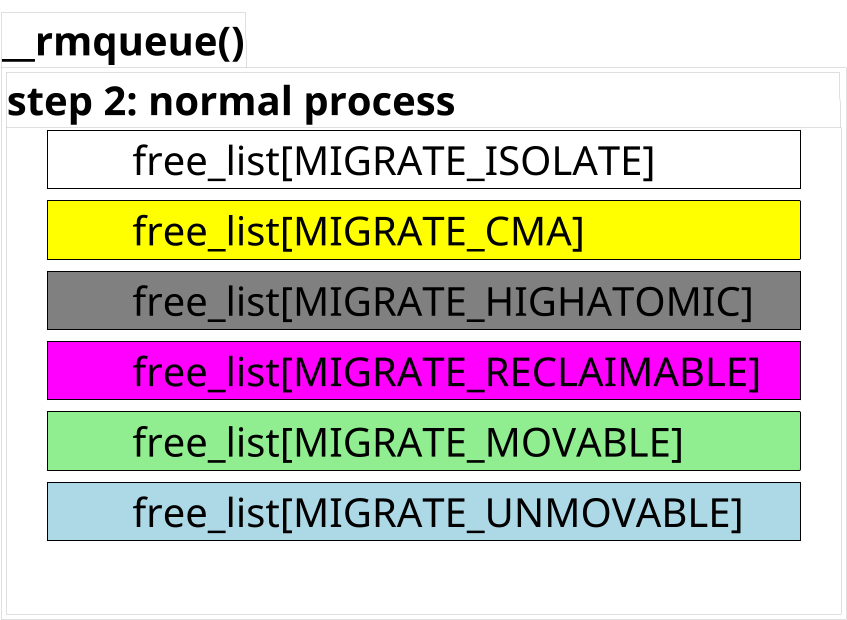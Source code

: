 @startuml
!$font_size = 200
!$border_thick = 5

scale 1/5
skinparam ComponentStyle rectangle
skinparam Component {
    FontSize $font_size
    BorderThickness $border_thick
    BorderColor black
}
skinparam Rectangle {
    FontSize $font_size
    BorderThickness 0
    BackgroundColor transparent
}

skinparam Package {
    FontSize $font_size
    BorderThickness 0
    BackgroundColor transparent
}

package "__rmqueue()" as pack1 {
    package "step 2: normal process\t\t\t\t\t" as step2 {
        component "\tfree_list[MIGRATE_ISOLATE]\t\t" as fl1 #White
        component "\tfree_list[MIGRATE_CMA]\t\t\t" as fl2 #Yellow
        component "\tfree_list[MIGRATE_HIGHATOMIC]\t" as fl3 #Grey
        component "\tfree_list[MIGRATE_RECLAIMABLE]\t" as fl4 #Magenta
        component "\tfree_list[MIGRATE_MOVABLE]\t\t" as fl5 #LightGreen
        component "\tfree_list[MIGRATE_UNMOVABLE]\t" as fl6 #LightBlue
        [tag1] $tag1

        fl1-down[hidden]-fl2
        fl2-down[hidden]-fl3
        fl3-down[hidden]-fl4
        fl4-down[hidden]-fl5
        fl5-down[hidden]-fl6
        fl6-down-[tag1]
        hide $tag1
    }
}


@enduml